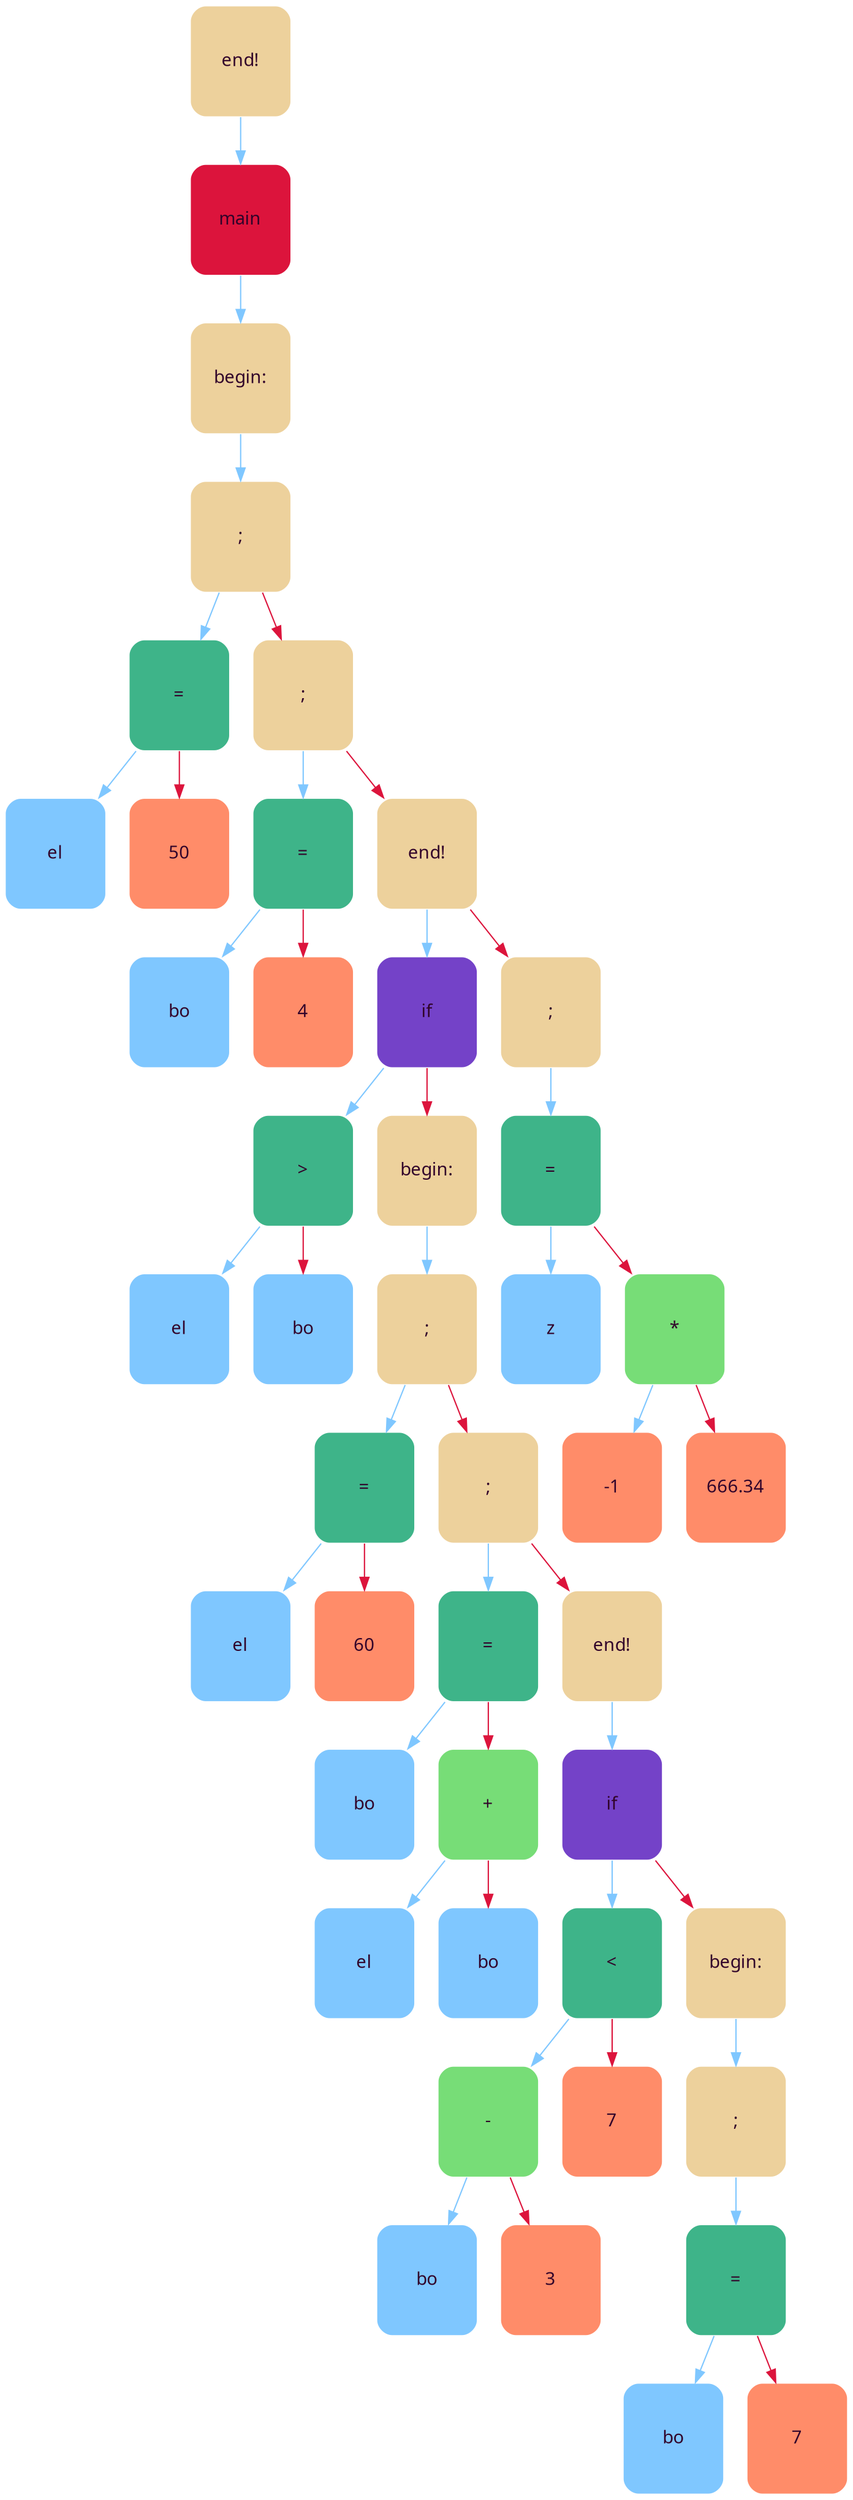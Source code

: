 digraph   
{
rankdir = ""
splines = "true"

node0x4a6ad98 [shape = "Mrecord", width = 1.1, height = 1.21, fillcolor = "#EDD19C", style = "filled", fontcolor = "#31032A", fontname = "Calibri", color = "white", label = "{end!}"]
node0x4a6ad98 -> node0x4a69c58 [color = "#7FC7FF", style = "", constraint = true, fillcolor = "#7FC7FF",   fontcolor = "", fontname = "Calibri", label = ""];
node0x4a69c58 [shape = "Mrecord", width = 1.1, height = 1.21, fillcolor = "#DC143C", style = "filled", fontcolor = "#31032A", fontname = "Calibri", color = "white", label = "{main}"]
node0x4a69c58 -> node0x4a69cb8 [color = "#7FC7FF", style = "", constraint = true, fillcolor = "#7FC7FF",   fontcolor = "", fontname = "Calibri", label = ""];
node0x4a69cb8 [shape = "Mrecord", width = 1.1, height = 1.21, fillcolor = "#EDD19C", style = "filled", fontcolor = "#31032A", fontname = "Calibri", color = "white", label = "{begin:}"]
node0x4a69cb8 -> node0x4a69e38 [color = "#7FC7FF", style = "", constraint = true, fillcolor = "#7FC7FF",   fontcolor = "", fontname = "Calibri", label = ""];
node0x4a69e38 [shape = "Mrecord", width = 1.1, height = 1.21, fillcolor = "#EDD19C", style = "filled", fontcolor = "#31032A", fontname = "Calibri", color = "white", label = "{;}"]
node0x4a69e38 -> node0x4a69d78 [color = "#7FC7FF", style = "", constraint = true, fillcolor = "#7FC7FF",   fontcolor = "", fontname = "Calibri", label = ""];
node0x4a69d78 [shape = "Mrecord", width = 1.1, height = 1.21, fillcolor = "#3EB489", style = "filled", fontcolor = "#31032A", fontname = "Calibri", color = "white", label = "{=}"]
node0x4a69d78 -> node0x4a69d18 [color = "#7FC7FF", style = "", constraint = true, fillcolor = "#7FC7FF",   fontcolor = "", fontname = "Calibri", label = ""];
node0x4a69d18 [shape = "Mrecord", width = 1.1, height = 1.21, fillcolor = "#7FC7FF", style = "filled", fontcolor = "#31032A", fontname = "Calibri", color = "white", label = "{el}"]
node0x4a69d78 -> node0x4a69dd8 [color = "#DC143C", style = "", constraint = true, fillcolor = "#DC143C",   fontcolor = "", fontname = "Calibri", label = ""];
node0x4a69dd8 [shape = "Mrecord", width = 1.1, height = 1.21, fillcolor = "#FF8C69", style = "filled", fontcolor = "#31032A", fontname = "Calibri", color = "white", label = "{50}"]
node0x4a69e38 -> node0x4a69fb8 [color = "#DC143C", style = "", constraint = true, fillcolor = "#DC143C",   fontcolor = "", fontname = "Calibri", label = ""];
node0x4a69fb8 [shape = "Mrecord", width = 1.1, height = 1.21, fillcolor = "#EDD19C", style = "filled", fontcolor = "#31032A", fontname = "Calibri", color = "white", label = "{;}"]
node0x4a69fb8 -> node0x4a69ef8 [color = "#7FC7FF", style = "", constraint = true, fillcolor = "#7FC7FF",   fontcolor = "", fontname = "Calibri", label = ""];
node0x4a69ef8 [shape = "Mrecord", width = 1.1, height = 1.21, fillcolor = "#3EB489", style = "filled", fontcolor = "#31032A", fontname = "Calibri", color = "white", label = "{=}"]
node0x4a69ef8 -> node0x4a69e98 [color = "#7FC7FF", style = "", constraint = true, fillcolor = "#7FC7FF",   fontcolor = "", fontname = "Calibri", label = ""];
node0x4a69e98 [shape = "Mrecord", width = 1.1, height = 1.21, fillcolor = "#7FC7FF", style = "filled", fontcolor = "#31032A", fontname = "Calibri", color = "white", label = "{bo}"]
node0x4a69ef8 -> node0x4a69f58 [color = "#DC143C", style = "", constraint = true, fillcolor = "#DC143C",   fontcolor = "", fontname = "Calibri", label = ""];
node0x4a69f58 [shape = "Mrecord", width = 1.1, height = 1.21, fillcolor = "#FF8C69", style = "filled", fontcolor = "#31032A", fontname = "Calibri", color = "white", label = "{4}"]
node0x4a69fb8 -> node0x4a6aaf8 [color = "#DC143C", style = "", constraint = true, fillcolor = "#DC143C",   fontcolor = "", fontname = "Calibri", label = ""];
node0x4a6aaf8 [shape = "Mrecord", width = 1.1, height = 1.21, fillcolor = "#EDD19C", style = "filled", fontcolor = "#31032A", fontname = "Calibri", color = "white", label = "{end!}"]
node0x4a6aaf8 -> node0x4a6a018 [color = "#7FC7FF", style = "", constraint = true, fillcolor = "#7FC7FF",   fontcolor = "", fontname = "Calibri", label = ""];
node0x4a6a018 [shape = "Mrecord", width = 1.1, height = 1.21, fillcolor = "#7442C8", style = "filled", fontcolor = "#31032A", fontname = "Calibri", color = "white", label = "{if}"]
node0x4a6a018 -> node0x4a6a0d8 [color = "#7FC7FF", style = "", constraint = true, fillcolor = "#7FC7FF",   fontcolor = "", fontname = "Calibri", label = ""];
node0x4a6a0d8 [shape = "Mrecord", width = 1.1, height = 1.21, fillcolor = "#3EB489", style = "filled", fontcolor = "#31032A", fontname = "Calibri", color = "white", label = "{\>}"]
node0x4a6a0d8 -> node0x4a6a078 [color = "#7FC7FF", style = "", constraint = true, fillcolor = "#7FC7FF",   fontcolor = "", fontname = "Calibri", label = ""];
node0x4a6a078 [shape = "Mrecord", width = 1.1, height = 1.21, fillcolor = "#7FC7FF", style = "filled", fontcolor = "#31032A", fontname = "Calibri", color = "white", label = "{el}"]
node0x4a6a0d8 -> node0x4a6a138 [color = "#DC143C", style = "", constraint = true, fillcolor = "#DC143C",   fontcolor = "", fontname = "Calibri", label = ""];
node0x4a6a138 [shape = "Mrecord", width = 1.1, height = 1.21, fillcolor = "#7FC7FF", style = "filled", fontcolor = "#31032A", fontname = "Calibri", color = "white", label = "{bo}"]
node0x4a6a018 -> node0x4a6a1f8 [color = "#DC143C", style = "", constraint = true, fillcolor = "#DC143C",   fontcolor = "", fontname = "Calibri", label = ""];
node0x4a6a1f8 [shape = "Mrecord", width = 1.1, height = 1.21, fillcolor = "#EDD19C", style = "filled", fontcolor = "#31032A", fontname = "Calibri", color = "white", label = "{begin:}"]
node0x4a6a1f8 -> node0x4a6a378 [color = "#7FC7FF", style = "", constraint = true, fillcolor = "#7FC7FF",   fontcolor = "", fontname = "Calibri", label = ""];
node0x4a6a378 [shape = "Mrecord", width = 1.1, height = 1.21, fillcolor = "#EDD19C", style = "filled", fontcolor = "#31032A", fontname = "Calibri", color = "white", label = "{;}"]
node0x4a6a378 -> node0x4a6a2b8 [color = "#7FC7FF", style = "", constraint = true, fillcolor = "#7FC7FF",   fontcolor = "", fontname = "Calibri", label = ""];
node0x4a6a2b8 [shape = "Mrecord", width = 1.1, height = 1.21, fillcolor = "#3EB489", style = "filled", fontcolor = "#31032A", fontname = "Calibri", color = "white", label = "{=}"]
node0x4a6a2b8 -> node0x4a6a258 [color = "#7FC7FF", style = "", constraint = true, fillcolor = "#7FC7FF",   fontcolor = "", fontname = "Calibri", label = ""];
node0x4a6a258 [shape = "Mrecord", width = 1.1, height = 1.21, fillcolor = "#7FC7FF", style = "filled", fontcolor = "#31032A", fontname = "Calibri", color = "white", label = "{el}"]
node0x4a6a2b8 -> node0x4a6a318 [color = "#DC143C", style = "", constraint = true, fillcolor = "#DC143C",   fontcolor = "", fontname = "Calibri", label = ""];
node0x4a6a318 [shape = "Mrecord", width = 1.1, height = 1.21, fillcolor = "#FF8C69", style = "filled", fontcolor = "#31032A", fontname = "Calibri", color = "white", label = "{60}"]
node0x4a6a378 -> node0x4a6a5b8 [color = "#DC143C", style = "", constraint = true, fillcolor = "#DC143C",   fontcolor = "", fontname = "Calibri", label = ""];
node0x4a6a5b8 [shape = "Mrecord", width = 1.1, height = 1.21, fillcolor = "#EDD19C", style = "filled", fontcolor = "#31032A", fontname = "Calibri", color = "white", label = "{;}"]
node0x4a6a5b8 -> node0x4a6a438 [color = "#7FC7FF", style = "", constraint = true, fillcolor = "#7FC7FF",   fontcolor = "", fontname = "Calibri", label = ""];
node0x4a6a438 [shape = "Mrecord", width = 1.1, height = 1.21, fillcolor = "#3EB489", style = "filled", fontcolor = "#31032A", fontname = "Calibri", color = "white", label = "{=}"]
node0x4a6a438 -> node0x4a6a3d8 [color = "#7FC7FF", style = "", constraint = true, fillcolor = "#7FC7FF",   fontcolor = "", fontname = "Calibri", label = ""];
node0x4a6a3d8 [shape = "Mrecord", width = 1.1, height = 1.21, fillcolor = "#7FC7FF", style = "filled", fontcolor = "#31032A", fontname = "Calibri", color = "white", label = "{bo}"]
node0x4a6a438 -> node0x4a6a4f8 [color = "#DC143C", style = "", constraint = true, fillcolor = "#DC143C",   fontcolor = "", fontname = "Calibri", label = ""];
node0x4a6a4f8 [shape = "Mrecord", width = 1.1, height = 1.21, fillcolor = "#77DD77", style = "filled", fontcolor = "#31032A", fontname = "Calibri", color = "white", label = "{+}"]
node0x4a6a4f8 -> node0x4a6a498 [color = "#7FC7FF", style = "", constraint = true, fillcolor = "#7FC7FF",   fontcolor = "", fontname = "Calibri", label = ""];
node0x4a6a498 [shape = "Mrecord", width = 1.1, height = 1.21, fillcolor = "#7FC7FF", style = "filled", fontcolor = "#31032A", fontname = "Calibri", color = "white", label = "{el}"]
node0x4a6a4f8 -> node0x4a6a558 [color = "#DC143C", style = "", constraint = true, fillcolor = "#DC143C",   fontcolor = "", fontname = "Calibri", label = ""];
node0x4a6a558 [shape = "Mrecord", width = 1.1, height = 1.21, fillcolor = "#7FC7FF", style = "filled", fontcolor = "#31032A", fontname = "Calibri", color = "white", label = "{bo}"]
node0x4a6a5b8 -> node0x4a6aa98 [color = "#DC143C", style = "", constraint = true, fillcolor = "#DC143C",   fontcolor = "", fontname = "Calibri", label = ""];
node0x4a6aa98 [shape = "Mrecord", width = 1.1, height = 1.21, fillcolor = "#EDD19C", style = "filled", fontcolor = "#31032A", fontname = "Calibri", color = "white", label = "{end!}"]
node0x4a6aa98 -> node0x4a6a618 [color = "#7FC7FF", style = "", constraint = true, fillcolor = "#7FC7FF",   fontcolor = "", fontname = "Calibri", label = ""];
node0x4a6a618 [shape = "Mrecord", width = 1.1, height = 1.21, fillcolor = "#7442C8", style = "filled", fontcolor = "#31032A", fontname = "Calibri", color = "white", label = "{if}"]
node0x4a6a618 -> node0x4a6a798 [color = "#7FC7FF", style = "", constraint = true, fillcolor = "#7FC7FF",   fontcolor = "", fontname = "Calibri", label = ""];
node0x4a6a798 [shape = "Mrecord", width = 1.1, height = 1.21, fillcolor = "#3EB489", style = "filled", fontcolor = "#31032A", fontname = "Calibri", color = "white", label = "{\<}"]
node0x4a6a798 -> node0x4a6a6d8 [color = "#7FC7FF", style = "", constraint = true, fillcolor = "#7FC7FF",   fontcolor = "", fontname = "Calibri", label = ""];
node0x4a6a6d8 [shape = "Mrecord", width = 1.1, height = 1.21, fillcolor = "#77DD77", style = "filled", fontcolor = "#31032A", fontname = "Calibri", color = "white", label = "{-}"]
node0x4a6a6d8 -> node0x4a6a678 [color = "#7FC7FF", style = "", constraint = true, fillcolor = "#7FC7FF",   fontcolor = "", fontname = "Calibri", label = ""];
node0x4a6a678 [shape = "Mrecord", width = 1.1, height = 1.21, fillcolor = "#7FC7FF", style = "filled", fontcolor = "#31032A", fontname = "Calibri", color = "white", label = "{bo}"]
node0x4a6a6d8 -> node0x4a6a738 [color = "#DC143C", style = "", constraint = true, fillcolor = "#DC143C",   fontcolor = "", fontname = "Calibri", label = ""];
node0x4a6a738 [shape = "Mrecord", width = 1.1, height = 1.21, fillcolor = "#FF8C69", style = "filled", fontcolor = "#31032A", fontname = "Calibri", color = "white", label = "{3}"]
node0x4a6a798 -> node0x4a6a7f8 [color = "#DC143C", style = "", constraint = true, fillcolor = "#DC143C",   fontcolor = "", fontname = "Calibri", label = ""];
node0x4a6a7f8 [shape = "Mrecord", width = 1.1, height = 1.21, fillcolor = "#FF8C69", style = "filled", fontcolor = "#31032A", fontname = "Calibri", color = "white", label = "{7}"]
node0x4a6a618 -> node0x4a6a8b8 [color = "#DC143C", style = "", constraint = true, fillcolor = "#DC143C",   fontcolor = "", fontname = "Calibri", label = ""];
node0x4a6a8b8 [shape = "Mrecord", width = 1.1, height = 1.21, fillcolor = "#EDD19C", style = "filled", fontcolor = "#31032A", fontname = "Calibri", color = "white", label = "{begin:}"]
node0x4a6a8b8 -> node0x4a6aa38 [color = "#7FC7FF", style = "", constraint = true, fillcolor = "#7FC7FF",   fontcolor = "", fontname = "Calibri", label = ""];
node0x4a6aa38 [shape = "Mrecord", width = 1.1, height = 1.21, fillcolor = "#EDD19C", style = "filled", fontcolor = "#31032A", fontname = "Calibri", color = "white", label = "{;}"]
node0x4a6aa38 -> node0x4a6a978 [color = "#7FC7FF", style = "", constraint = true, fillcolor = "#7FC7FF",   fontcolor = "", fontname = "Calibri", label = ""];
node0x4a6a978 [shape = "Mrecord", width = 1.1, height = 1.21, fillcolor = "#3EB489", style = "filled", fontcolor = "#31032A", fontname = "Calibri", color = "white", label = "{=}"]
node0x4a6a978 -> node0x4a6a918 [color = "#7FC7FF", style = "", constraint = true, fillcolor = "#7FC7FF",   fontcolor = "", fontname = "Calibri", label = ""];
node0x4a6a918 [shape = "Mrecord", width = 1.1, height = 1.21, fillcolor = "#7FC7FF", style = "filled", fontcolor = "#31032A", fontname = "Calibri", color = "white", label = "{bo}"]
node0x4a6a978 -> node0x4a6a9d8 [color = "#DC143C", style = "", constraint = true, fillcolor = "#DC143C",   fontcolor = "", fontname = "Calibri", label = ""];
node0x4a6a9d8 [shape = "Mrecord", width = 1.1, height = 1.21, fillcolor = "#FF8C69", style = "filled", fontcolor = "#31032A", fontname = "Calibri", color = "white", label = "{7}"]
node0x4a6aaf8 -> node0x4a6ad38 [color = "#DC143C", style = "", constraint = true, fillcolor = "#DC143C",   fontcolor = "", fontname = "Calibri", label = ""];
node0x4a6ad38 [shape = "Mrecord", width = 1.1, height = 1.21, fillcolor = "#EDD19C", style = "filled", fontcolor = "#31032A", fontname = "Calibri", color = "white", label = "{;}"]
node0x4a6ad38 -> node0x4a6abb8 [color = "#7FC7FF", style = "", constraint = true, fillcolor = "#7FC7FF",   fontcolor = "", fontname = "Calibri", label = ""];
node0x4a6abb8 [shape = "Mrecord", width = 1.1, height = 1.21, fillcolor = "#3EB489", style = "filled", fontcolor = "#31032A", fontname = "Calibri", color = "white", label = "{=}"]
node0x4a6abb8 -> node0x4a6ab58 [color = "#7FC7FF", style = "", constraint = true, fillcolor = "#7FC7FF",   fontcolor = "", fontname = "Calibri", label = ""];
node0x4a6ab58 [shape = "Mrecord", width = 1.1, height = 1.21, fillcolor = "#7FC7FF", style = "filled", fontcolor = "#31032A", fontname = "Calibri", color = "white", label = "{z}"]
node0x4a6abb8 -> node0x4a6ac78 [color = "#DC143C", style = "", constraint = true, fillcolor = "#DC143C",   fontcolor = "", fontname = "Calibri", label = ""];
node0x4a6ac78 [shape = "Mrecord", width = 1.1, height = 1.21, fillcolor = "#77DD77", style = "filled", fontcolor = "#31032A", fontname = "Calibri", color = "white", label = "{*}"]
node0x4a6ac78 -> node0x4a6ac18 [color = "#7FC7FF", style = "", constraint = true, fillcolor = "#7FC7FF",   fontcolor = "", fontname = "Calibri", label = ""];
node0x4a6ac18 [shape = "Mrecord", width = 1.1, height = 1.21, fillcolor = "#FF8C69", style = "filled", fontcolor = "#31032A", fontname = "Calibri", color = "white", label = "{-1}"]
node0x4a6ac78 -> node0x4a6acd8 [color = "#DC143C", style = "", constraint = true, fillcolor = "#DC143C",   fontcolor = "", fontname = "Calibri", label = ""];
node0x4a6acd8 [shape = "Mrecord", width = 1.1, height = 1.21, fillcolor = "#FF8C69", style = "filled", fontcolor = "#31032A", fontname = "Calibri", color = "white", label = "{666.34}"]
}
